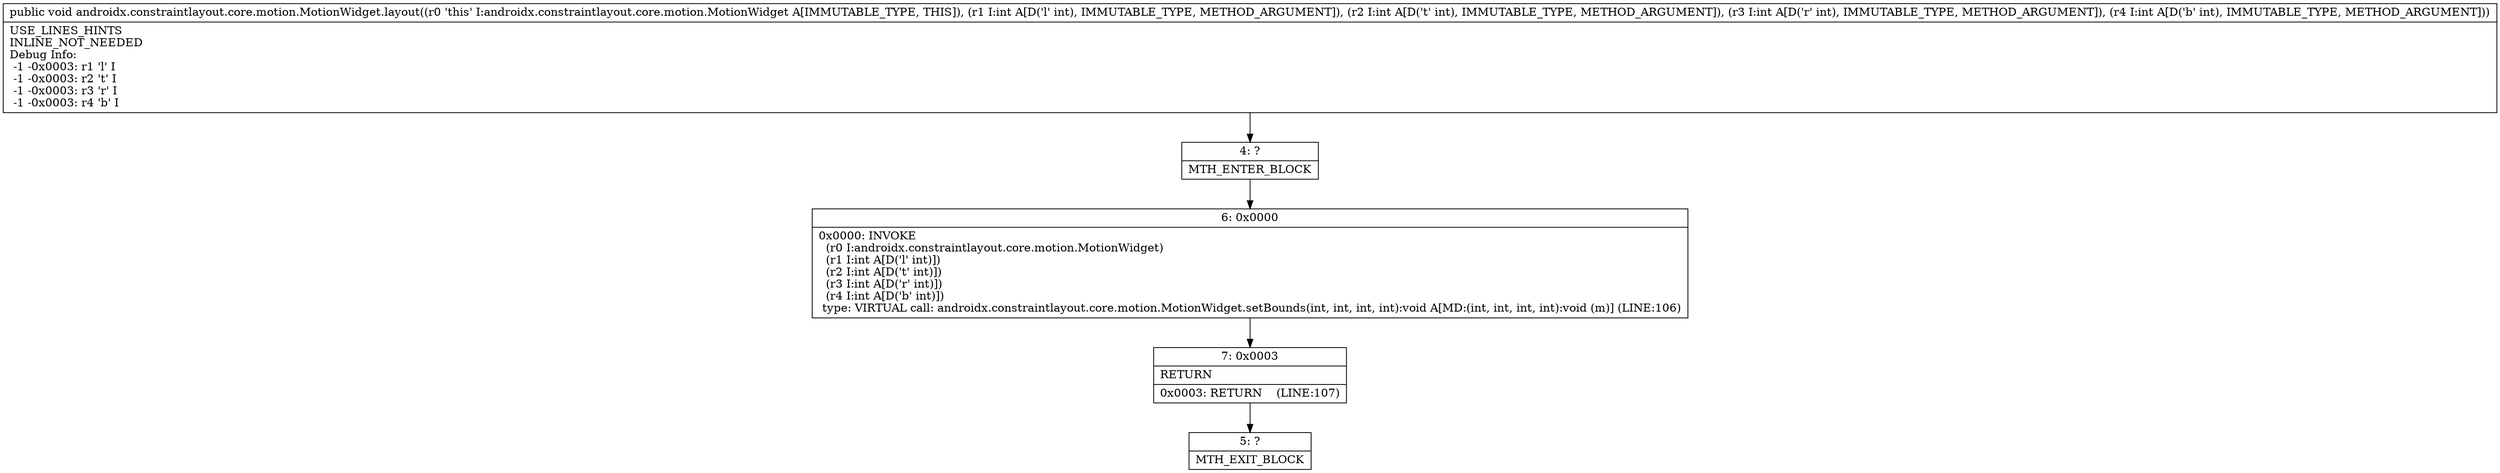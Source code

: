 digraph "CFG forandroidx.constraintlayout.core.motion.MotionWidget.layout(IIII)V" {
Node_4 [shape=record,label="{4\:\ ?|MTH_ENTER_BLOCK\l}"];
Node_6 [shape=record,label="{6\:\ 0x0000|0x0000: INVOKE  \l  (r0 I:androidx.constraintlayout.core.motion.MotionWidget)\l  (r1 I:int A[D('l' int)])\l  (r2 I:int A[D('t' int)])\l  (r3 I:int A[D('r' int)])\l  (r4 I:int A[D('b' int)])\l type: VIRTUAL call: androidx.constraintlayout.core.motion.MotionWidget.setBounds(int, int, int, int):void A[MD:(int, int, int, int):void (m)] (LINE:106)\l}"];
Node_7 [shape=record,label="{7\:\ 0x0003|RETURN\l|0x0003: RETURN    (LINE:107)\l}"];
Node_5 [shape=record,label="{5\:\ ?|MTH_EXIT_BLOCK\l}"];
MethodNode[shape=record,label="{public void androidx.constraintlayout.core.motion.MotionWidget.layout((r0 'this' I:androidx.constraintlayout.core.motion.MotionWidget A[IMMUTABLE_TYPE, THIS]), (r1 I:int A[D('l' int), IMMUTABLE_TYPE, METHOD_ARGUMENT]), (r2 I:int A[D('t' int), IMMUTABLE_TYPE, METHOD_ARGUMENT]), (r3 I:int A[D('r' int), IMMUTABLE_TYPE, METHOD_ARGUMENT]), (r4 I:int A[D('b' int), IMMUTABLE_TYPE, METHOD_ARGUMENT]))  | USE_LINES_HINTS\lINLINE_NOT_NEEDED\lDebug Info:\l  \-1 \-0x0003: r1 'l' I\l  \-1 \-0x0003: r2 't' I\l  \-1 \-0x0003: r3 'r' I\l  \-1 \-0x0003: r4 'b' I\l}"];
MethodNode -> Node_4;Node_4 -> Node_6;
Node_6 -> Node_7;
Node_7 -> Node_5;
}


